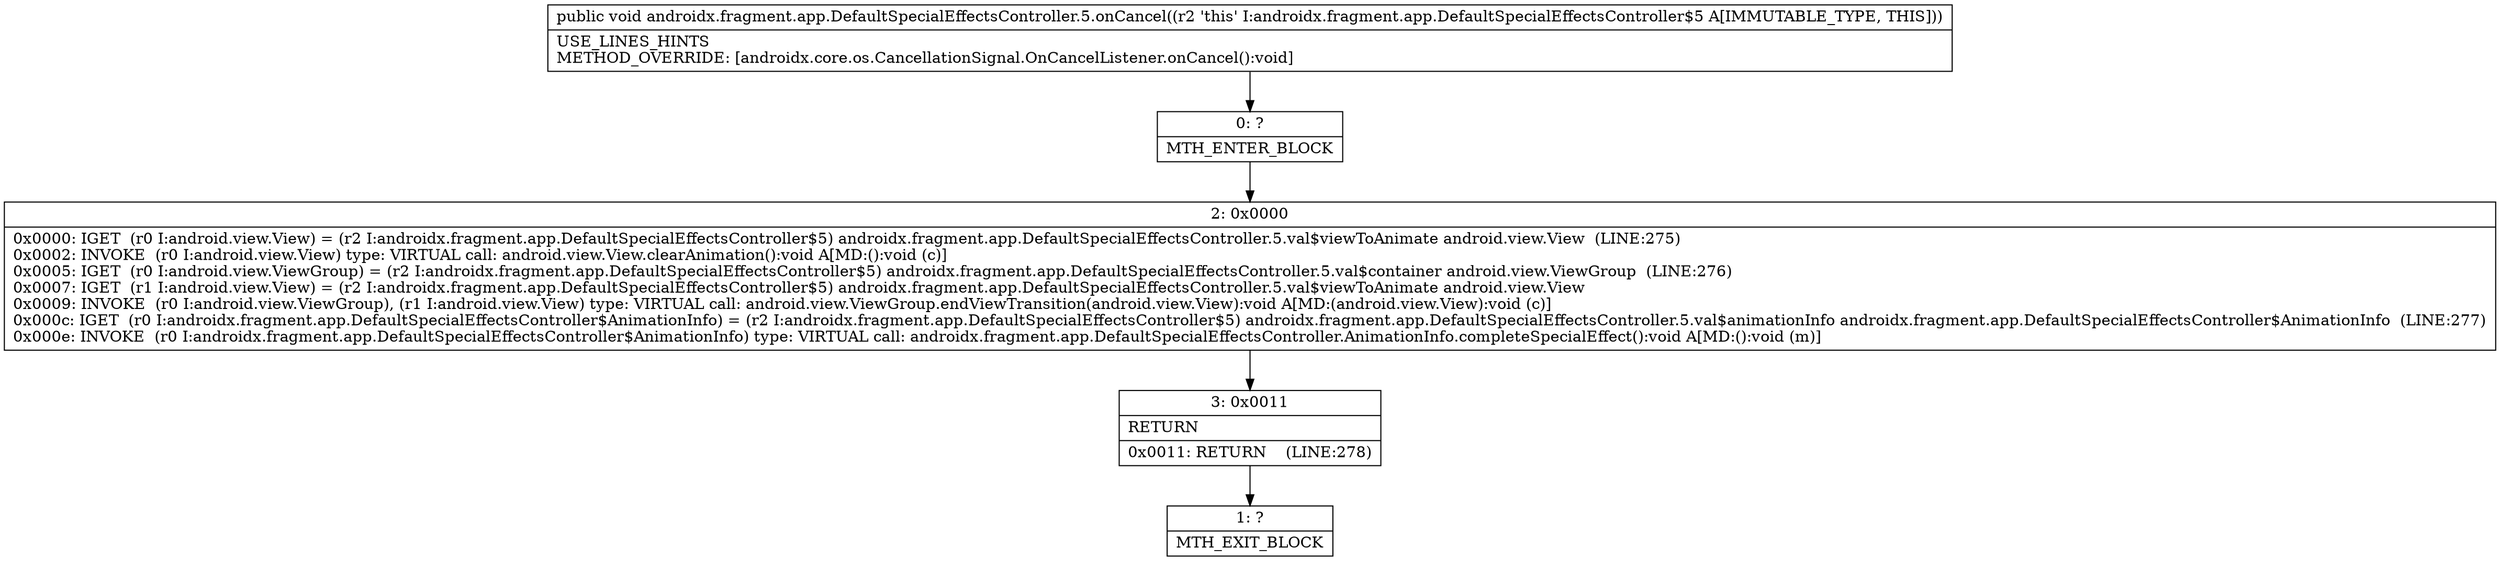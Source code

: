 digraph "CFG forandroidx.fragment.app.DefaultSpecialEffectsController.5.onCancel()V" {
Node_0 [shape=record,label="{0\:\ ?|MTH_ENTER_BLOCK\l}"];
Node_2 [shape=record,label="{2\:\ 0x0000|0x0000: IGET  (r0 I:android.view.View) = (r2 I:androidx.fragment.app.DefaultSpecialEffectsController$5) androidx.fragment.app.DefaultSpecialEffectsController.5.val$viewToAnimate android.view.View  (LINE:275)\l0x0002: INVOKE  (r0 I:android.view.View) type: VIRTUAL call: android.view.View.clearAnimation():void A[MD:():void (c)]\l0x0005: IGET  (r0 I:android.view.ViewGroup) = (r2 I:androidx.fragment.app.DefaultSpecialEffectsController$5) androidx.fragment.app.DefaultSpecialEffectsController.5.val$container android.view.ViewGroup  (LINE:276)\l0x0007: IGET  (r1 I:android.view.View) = (r2 I:androidx.fragment.app.DefaultSpecialEffectsController$5) androidx.fragment.app.DefaultSpecialEffectsController.5.val$viewToAnimate android.view.View \l0x0009: INVOKE  (r0 I:android.view.ViewGroup), (r1 I:android.view.View) type: VIRTUAL call: android.view.ViewGroup.endViewTransition(android.view.View):void A[MD:(android.view.View):void (c)]\l0x000c: IGET  (r0 I:androidx.fragment.app.DefaultSpecialEffectsController$AnimationInfo) = (r2 I:androidx.fragment.app.DefaultSpecialEffectsController$5) androidx.fragment.app.DefaultSpecialEffectsController.5.val$animationInfo androidx.fragment.app.DefaultSpecialEffectsController$AnimationInfo  (LINE:277)\l0x000e: INVOKE  (r0 I:androidx.fragment.app.DefaultSpecialEffectsController$AnimationInfo) type: VIRTUAL call: androidx.fragment.app.DefaultSpecialEffectsController.AnimationInfo.completeSpecialEffect():void A[MD:():void (m)]\l}"];
Node_3 [shape=record,label="{3\:\ 0x0011|RETURN\l|0x0011: RETURN    (LINE:278)\l}"];
Node_1 [shape=record,label="{1\:\ ?|MTH_EXIT_BLOCK\l}"];
MethodNode[shape=record,label="{public void androidx.fragment.app.DefaultSpecialEffectsController.5.onCancel((r2 'this' I:androidx.fragment.app.DefaultSpecialEffectsController$5 A[IMMUTABLE_TYPE, THIS]))  | USE_LINES_HINTS\lMETHOD_OVERRIDE: [androidx.core.os.CancellationSignal.OnCancelListener.onCancel():void]\l}"];
MethodNode -> Node_0;Node_0 -> Node_2;
Node_2 -> Node_3;
Node_3 -> Node_1;
}

